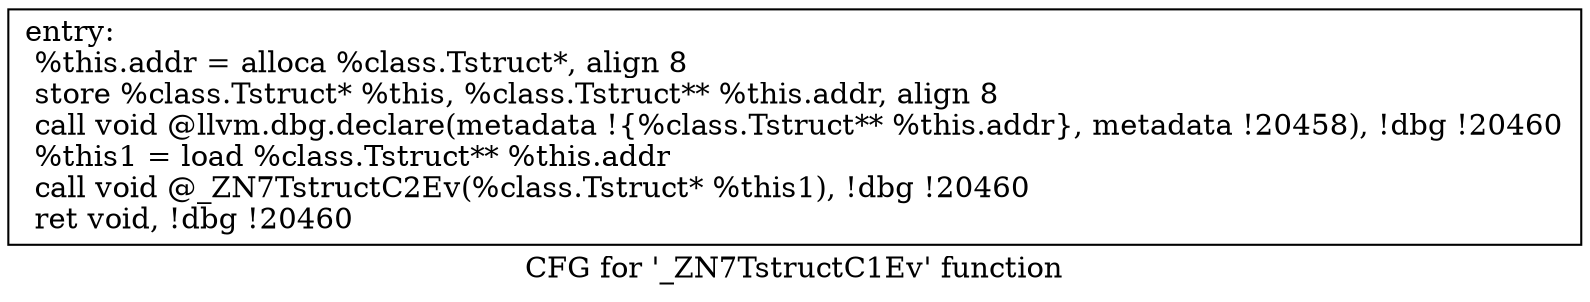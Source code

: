 digraph "CFG for '_ZN7TstructC1Ev' function" {
	label="CFG for '_ZN7TstructC1Ev' function";

	Node0x7ff8f2f5edc0 [shape=record,label="{entry:\l  %this.addr = alloca %class.Tstruct*, align 8\l  store %class.Tstruct* %this, %class.Tstruct** %this.addr, align 8\l  call void @llvm.dbg.declare(metadata !\{%class.Tstruct** %this.addr\}, metadata !20458), !dbg !20460\l  %this1 = load %class.Tstruct** %this.addr\l  call void @_ZN7TstructC2Ev(%class.Tstruct* %this1), !dbg !20460\l  ret void, !dbg !20460\l}"];
}
